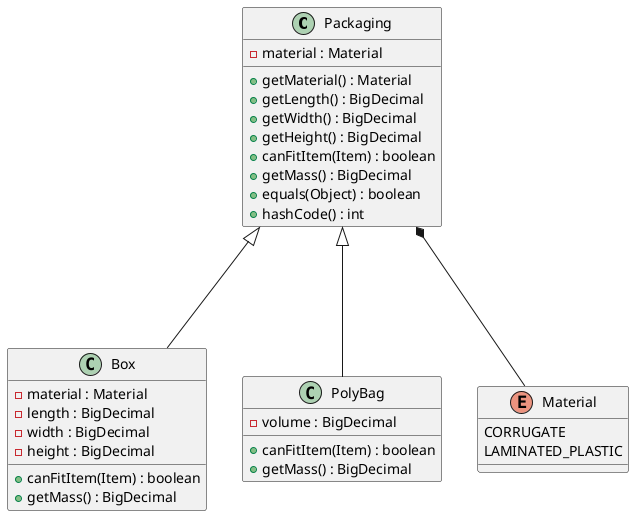 @startuml

class Packaging {
    - material : Material

    + getMaterial() : Material
    + getLength() : BigDecimal
    + getWidth() : BigDecimal
    + getHeight() : BigDecimal
    + canFitItem(Item) : boolean
    + getMass() : BigDecimal
    + equals(Object) : boolean
    + hashCode() : int
}

class Box {
    - material : Material
    - length : BigDecimal
    - width : BigDecimal
    - height : BigDecimal

    + canFitItem(Item) : boolean
    + getMass() : BigDecimal
}

class PolyBag {
    - volume : BigDecimal

    + canFitItem(Item) : boolean
    + getMass() : BigDecimal
}

enum Material {
    CORRUGATE
    LAMINATED_PLASTIC
}

Packaging *--- Material
Packaging <|--- Box
Packaging <|--- PolyBag
@enduml